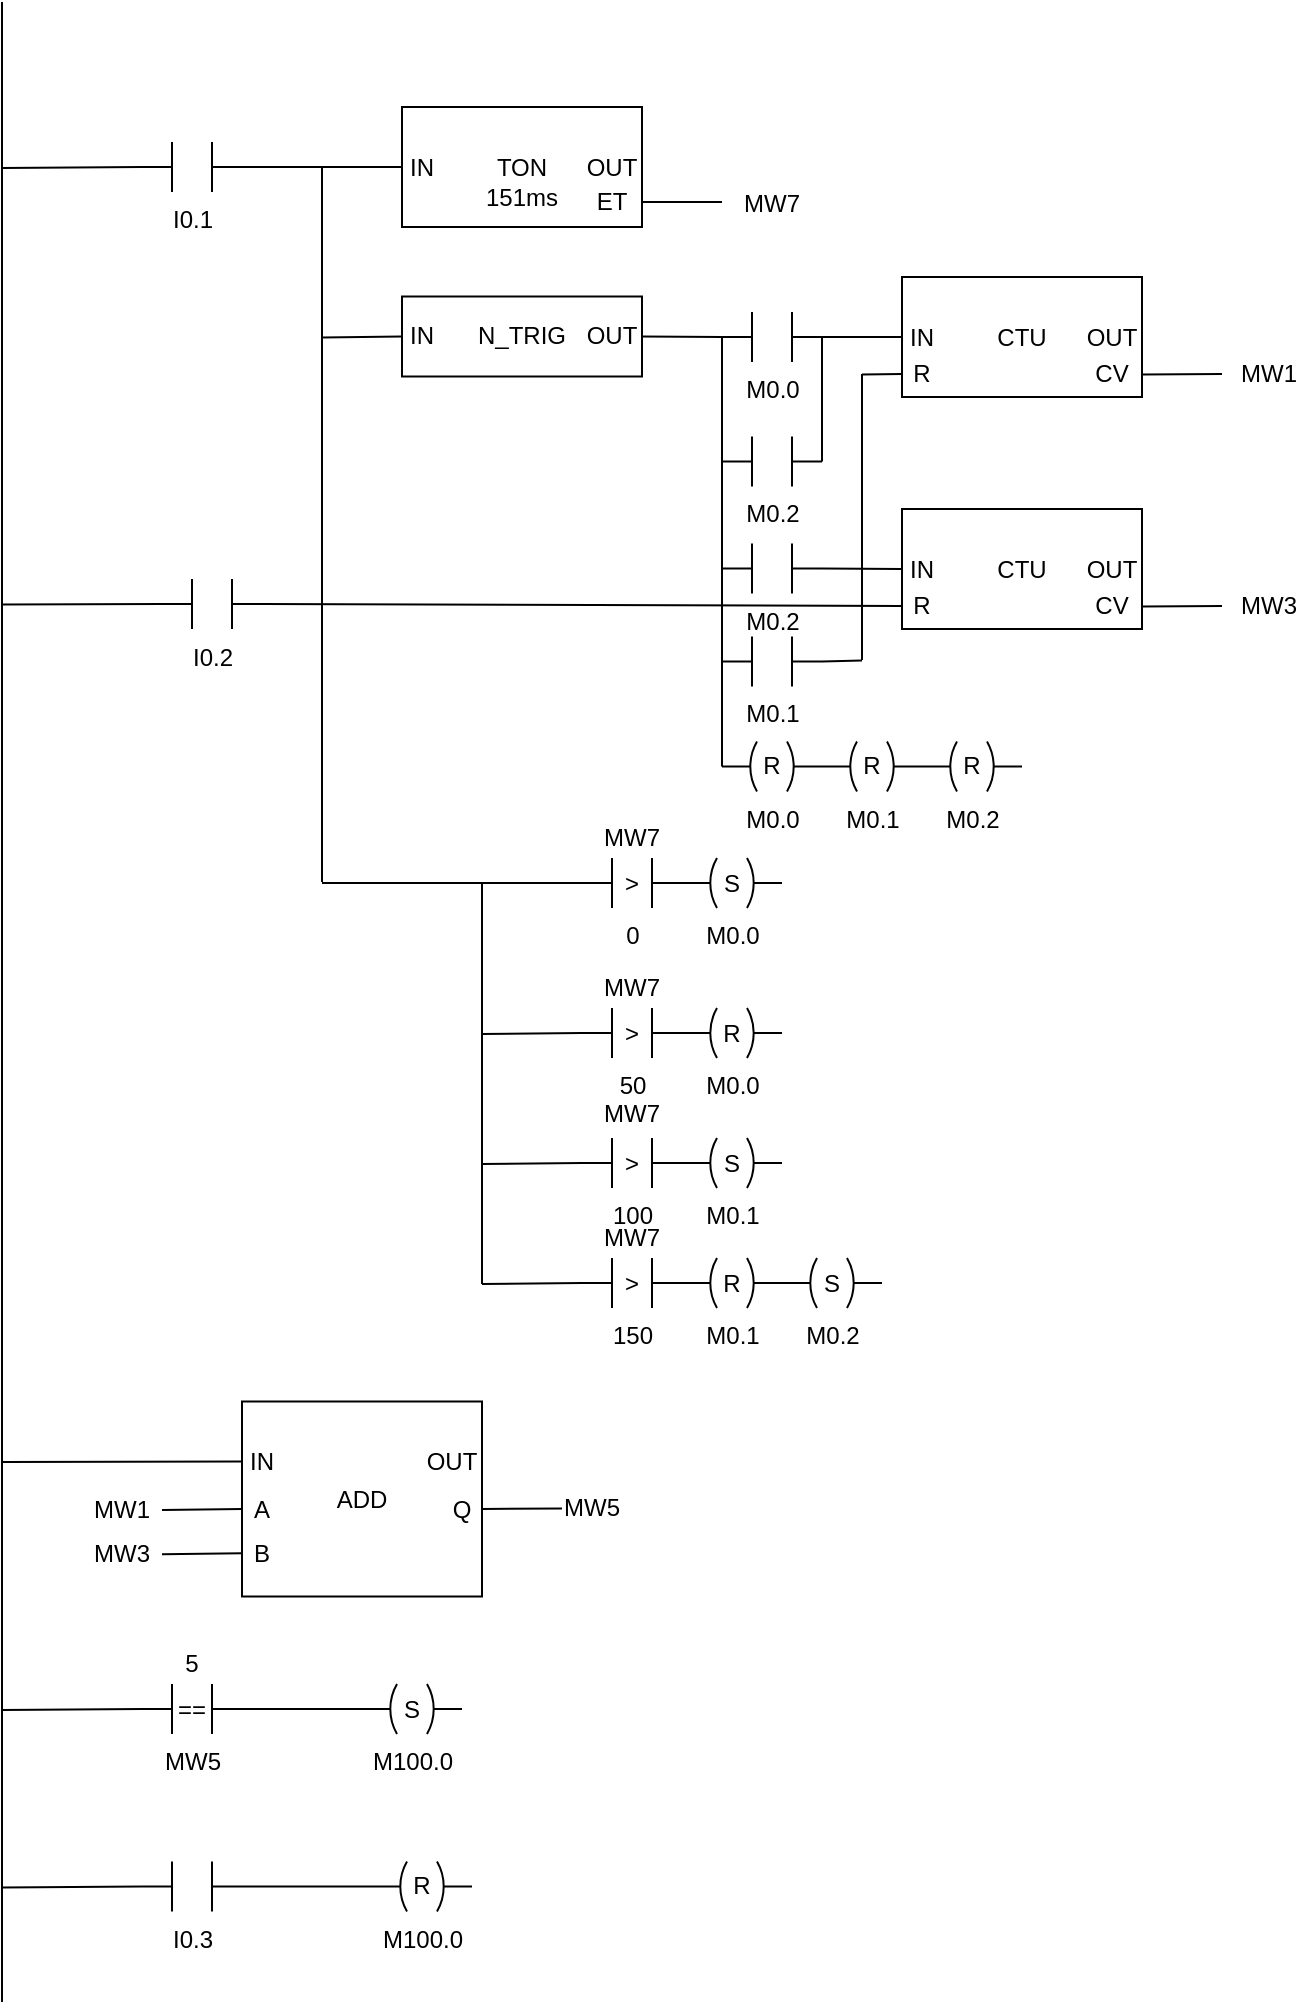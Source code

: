 <mxfile version="19.0.1" type="device"><diagram id="ELO8dMj0glCoGRDORuqc" name="Page-1"><mxGraphModel dx="465" dy="237" grid="1" gridSize="10" guides="1" tooltips="1" connect="1" arrows="1" fold="1" page="1" pageScale="1" pageWidth="827" pageHeight="1169" math="0" shadow="0"><root><mxCell id="0"/><mxCell id="1" parent="0"/><mxCell id="GnhVUgOQ5noontonTok2-1" value="" style="endArrow=none;html=1;rounded=0;" parent="1" edge="1"><mxGeometry width="50" height="50" relative="1" as="geometry"><mxPoint x="80" y="1040" as="sourcePoint"/><mxPoint x="80" y="40" as="targetPoint"/></mxGeometry></mxCell><mxCell id="GnhVUgOQ5noontonTok2-4" value="I0.1" style="pointerEvents=1;verticalLabelPosition=bottom;shadow=0;dashed=0;align=center;html=1;verticalAlign=top;shape=mxgraph.electrical.plc_ladder.contact;" parent="1" vertex="1"><mxGeometry x="150" y="110" width="50" height="25" as="geometry"/></mxCell><mxCell id="GnhVUgOQ5noontonTok2-5" value="" style="endArrow=none;html=1;rounded=0;exitX=0;exitY=0.5;exitDx=0;exitDy=0;exitPerimeter=0;" parent="1" source="GnhVUgOQ5noontonTok2-4" edge="1"><mxGeometry width="50" height="50" relative="1" as="geometry"><mxPoint x="160" y="220" as="sourcePoint"/><mxPoint x="80" y="123" as="targetPoint"/></mxGeometry></mxCell><mxCell id="GnhVUgOQ5noontonTok2-6" value="&lt;br&gt;TON&lt;br&gt;151ms" style="rounded=0;whiteSpace=wrap;html=1;" parent="1" vertex="1"><mxGeometry x="280" y="92.5" width="120" height="60" as="geometry"/></mxCell><mxCell id="GnhVUgOQ5noontonTok2-7" value="IN" style="text;html=1;strokeColor=none;fillColor=none;align=center;verticalAlign=middle;whiteSpace=wrap;rounded=0;" parent="1" vertex="1"><mxGeometry x="280" y="107.5" width="20" height="30" as="geometry"/></mxCell><mxCell id="GnhVUgOQ5noontonTok2-8" value="OUT" style="text;html=1;strokeColor=none;fillColor=none;align=center;verticalAlign=middle;whiteSpace=wrap;rounded=0;" parent="1" vertex="1"><mxGeometry x="370" y="113.75" width="30" height="17.5" as="geometry"/></mxCell><mxCell id="GnhVUgOQ5noontonTok2-9" value="" style="endArrow=none;html=1;rounded=0;exitX=1;exitY=0.5;exitDx=0;exitDy=0;exitPerimeter=0;entryX=0;entryY=0.5;entryDx=0;entryDy=0;" parent="1" source="GnhVUgOQ5noontonTok2-4" target="GnhVUgOQ5noontonTok2-7" edge="1"><mxGeometry width="50" height="50" relative="1" as="geometry"><mxPoint x="200" y="230" as="sourcePoint"/><mxPoint x="250" y="180" as="targetPoint"/></mxGeometry></mxCell><mxCell id="GnhVUgOQ5noontonTok2-15" value="" style="endArrow=none;html=1;rounded=0;entryX=0;entryY=0.5;entryDx=0;entryDy=0;" parent="1" target="GnhVUgOQ5noontonTok2-155" edge="1"><mxGeometry width="50" height="50" relative="1" as="geometry"><mxPoint x="240" y="207.75" as="sourcePoint"/><mxPoint x="270" y="207.25" as="targetPoint"/></mxGeometry></mxCell><mxCell id="GnhVUgOQ5noontonTok2-36" value="" style="endArrow=none;html=1;rounded=0;" parent="1" edge="1"><mxGeometry width="50" height="50" relative="1" as="geometry"><mxPoint x="240" y="480" as="sourcePoint"/><mxPoint x="240" y="122" as="targetPoint"/></mxGeometry></mxCell><mxCell id="GnhVUgOQ5noontonTok2-40" value="MW5" style="pointerEvents=1;verticalLabelPosition=bottom;shadow=0;dashed=0;align=center;html=1;verticalAlign=top;shape=mxgraph.electrical.plc_ladder.contact;" parent="1" vertex="1"><mxGeometry x="150" y="881" width="50" height="25" as="geometry"/></mxCell><mxCell id="GnhVUgOQ5noontonTok2-41" value="" style="endArrow=none;html=1;rounded=0;entryX=0;entryY=0.5;entryDx=0;entryDy=0;entryPerimeter=0;" parent="1" target="GnhVUgOQ5noontonTok2-40" edge="1"><mxGeometry width="50" height="50" relative="1" as="geometry"><mxPoint x="80" y="894" as="sourcePoint"/><mxPoint x="160" y="931" as="targetPoint"/></mxGeometry></mxCell><mxCell id="GnhVUgOQ5noontonTok2-42" value="==" style="text;html=1;strokeColor=none;fillColor=none;align=center;verticalAlign=middle;whiteSpace=wrap;rounded=0;" parent="1" vertex="1"><mxGeometry x="170" y="891" width="10" height="5" as="geometry"/></mxCell><mxCell id="GnhVUgOQ5noontonTok2-43" value="5" style="text;html=1;strokeColor=none;fillColor=none;align=center;verticalAlign=middle;whiteSpace=wrap;rounded=0;" parent="1" vertex="1"><mxGeometry x="170" y="861" width="10" height="20" as="geometry"/></mxCell><mxCell id="GnhVUgOQ5noontonTok2-44" value="M100.0" style="pointerEvents=1;verticalLabelPosition=bottom;shadow=0;dashed=0;align=center;html=1;verticalAlign=top;shape=mxgraph.electrical.plc_ladder.output_1;" parent="1" vertex="1"><mxGeometry x="260" y="881" width="50" height="25" as="geometry"/></mxCell><mxCell id="GnhVUgOQ5noontonTok2-45" value="S" style="text;html=1;strokeColor=none;fillColor=none;align=center;verticalAlign=middle;whiteSpace=wrap;rounded=0;" parent="1" vertex="1"><mxGeometry x="280" y="878.5" width="10" height="30" as="geometry"/></mxCell><mxCell id="GnhVUgOQ5noontonTok2-46" value="" style="endArrow=none;html=1;rounded=0;exitX=1;exitY=0.5;exitDx=0;exitDy=0;exitPerimeter=0;entryX=0;entryY=0.5;entryDx=0;entryDy=0;entryPerimeter=0;" parent="1" source="GnhVUgOQ5noontonTok2-40" target="GnhVUgOQ5noontonTok2-44" edge="1"><mxGeometry width="50" height="50" relative="1" as="geometry"><mxPoint x="210" y="891" as="sourcePoint"/><mxPoint x="260" y="841" as="targetPoint"/></mxGeometry></mxCell><mxCell id="GnhVUgOQ5noontonTok2-77" value="CTU" style="rounded=0;whiteSpace=wrap;html=1;" parent="1" vertex="1"><mxGeometry x="530" y="177.5" width="120" height="60" as="geometry"/></mxCell><mxCell id="GnhVUgOQ5noontonTok2-78" value="IN" style="text;html=1;strokeColor=none;fillColor=none;align=center;verticalAlign=middle;whiteSpace=wrap;rounded=0;" parent="1" vertex="1"><mxGeometry x="530" y="201.25" width="20" height="12.5" as="geometry"/></mxCell><mxCell id="GnhVUgOQ5noontonTok2-79" value="OUT" style="text;html=1;strokeColor=none;fillColor=none;align=center;verticalAlign=middle;whiteSpace=wrap;rounded=0;" parent="1" vertex="1"><mxGeometry x="620" y="201.25" width="30" height="12.5" as="geometry"/></mxCell><mxCell id="GnhVUgOQ5noontonTok2-80" value="CV" style="text;html=1;strokeColor=none;fillColor=none;align=center;verticalAlign=middle;whiteSpace=wrap;rounded=0;" parent="1" vertex="1"><mxGeometry x="620" y="220" width="30" height="12.5" as="geometry"/></mxCell><mxCell id="GnhVUgOQ5noontonTok2-81" value="" style="endArrow=none;html=1;rounded=0;exitX=1;exitY=0.5;exitDx=0;exitDy=0;" parent="1" source="GnhVUgOQ5noontonTok2-80" edge="1"><mxGeometry width="50" height="50" relative="1" as="geometry"><mxPoint x="660" y="295" as="sourcePoint"/><mxPoint x="690" y="226" as="targetPoint"/></mxGeometry></mxCell><mxCell id="GnhVUgOQ5noontonTok2-82" value="MW1" style="text;html=1;strokeColor=none;fillColor=none;align=center;verticalAlign=middle;whiteSpace=wrap;rounded=0;" parent="1" vertex="1"><mxGeometry x="697" y="220.25" width="33" height="12" as="geometry"/></mxCell><mxCell id="GnhVUgOQ5noontonTok2-83" value="R" style="text;html=1;strokeColor=none;fillColor=none;align=center;verticalAlign=middle;whiteSpace=wrap;rounded=0;" parent="1" vertex="1"><mxGeometry x="530" y="219.75" width="20" height="12.5" as="geometry"/></mxCell><mxCell id="GnhVUgOQ5noontonTok2-115" value="CTU" style="rounded=0;whiteSpace=wrap;html=1;" parent="1" vertex="1"><mxGeometry x="530" y="293.5" width="120" height="60" as="geometry"/></mxCell><mxCell id="GnhVUgOQ5noontonTok2-116" value="IN" style="text;html=1;strokeColor=none;fillColor=none;align=center;verticalAlign=middle;whiteSpace=wrap;rounded=0;" parent="1" vertex="1"><mxGeometry x="530" y="317.25" width="20" height="12.5" as="geometry"/></mxCell><mxCell id="GnhVUgOQ5noontonTok2-117" value="OUT" style="text;html=1;strokeColor=none;fillColor=none;align=center;verticalAlign=middle;whiteSpace=wrap;rounded=0;" parent="1" vertex="1"><mxGeometry x="620" y="317.25" width="30" height="12.5" as="geometry"/></mxCell><mxCell id="GnhVUgOQ5noontonTok2-118" value="CV" style="text;html=1;strokeColor=none;fillColor=none;align=center;verticalAlign=middle;whiteSpace=wrap;rounded=0;" parent="1" vertex="1"><mxGeometry x="620" y="336" width="30" height="12.5" as="geometry"/></mxCell><mxCell id="GnhVUgOQ5noontonTok2-119" value="" style="endArrow=none;html=1;rounded=0;exitX=1;exitY=0.5;exitDx=0;exitDy=0;" parent="1" source="GnhVUgOQ5noontonTok2-118" edge="1"><mxGeometry width="50" height="50" relative="1" as="geometry"><mxPoint x="660" y="411" as="sourcePoint"/><mxPoint x="690" y="342" as="targetPoint"/></mxGeometry></mxCell><mxCell id="GnhVUgOQ5noontonTok2-120" value="MW3" style="text;html=1;strokeColor=none;fillColor=none;align=center;verticalAlign=middle;whiteSpace=wrap;rounded=0;" parent="1" vertex="1"><mxGeometry x="697" y="336.25" width="33" height="12" as="geometry"/></mxCell><mxCell id="GnhVUgOQ5noontonTok2-121" value="R" style="text;html=1;strokeColor=none;fillColor=none;align=center;verticalAlign=middle;whiteSpace=wrap;rounded=0;" parent="1" vertex="1"><mxGeometry x="530" y="335.75" width="20" height="12.5" as="geometry"/></mxCell><mxCell id="GnhVUgOQ5noontonTok2-128" value="ADD" style="rounded=0;whiteSpace=wrap;html=1;" parent="1" vertex="1"><mxGeometry x="200" y="739.75" width="120" height="97.5" as="geometry"/></mxCell><mxCell id="GnhVUgOQ5noontonTok2-129" value="IN" style="text;html=1;strokeColor=none;fillColor=none;align=center;verticalAlign=middle;whiteSpace=wrap;rounded=0;" parent="1" vertex="1"><mxGeometry x="200" y="754.75" width="20" height="30" as="geometry"/></mxCell><mxCell id="GnhVUgOQ5noontonTok2-130" value="OUT" style="text;html=1;strokeColor=none;fillColor=none;align=center;verticalAlign=middle;whiteSpace=wrap;rounded=0;" parent="1" vertex="1"><mxGeometry x="290" y="754.75" width="30" height="30" as="geometry"/></mxCell><mxCell id="GnhVUgOQ5noontonTok2-131" value="A" style="text;html=1;strokeColor=none;fillColor=none;align=center;verticalAlign=middle;whiteSpace=wrap;rounded=0;" parent="1" vertex="1"><mxGeometry x="200" y="784.75" width="20" height="17.5" as="geometry"/></mxCell><mxCell id="GnhVUgOQ5noontonTok2-132" value="B" style="text;html=1;strokeColor=none;fillColor=none;align=center;verticalAlign=middle;whiteSpace=wrap;rounded=0;" parent="1" vertex="1"><mxGeometry x="200" y="807.25" width="20" height="17.5" as="geometry"/></mxCell><mxCell id="GnhVUgOQ5noontonTok2-133" value="Q" style="text;html=1;strokeColor=none;fillColor=none;align=center;verticalAlign=middle;whiteSpace=wrap;rounded=0;" parent="1" vertex="1"><mxGeometry x="300" y="784.75" width="20" height="17.5" as="geometry"/></mxCell><mxCell id="GnhVUgOQ5noontonTok2-134" value="" style="endArrow=none;html=1;rounded=0;entryX=0;entryY=0.5;entryDx=0;entryDy=0;" parent="1" target="GnhVUgOQ5noontonTok2-129" edge="1"><mxGeometry width="50" height="50" relative="1" as="geometry"><mxPoint x="80" y="770" as="sourcePoint"/><mxPoint x="160" y="661" as="targetPoint"/></mxGeometry></mxCell><mxCell id="GnhVUgOQ5noontonTok2-135" value="" style="endArrow=none;html=1;rounded=0;entryX=0;entryY=0.5;entryDx=0;entryDy=0;" parent="1" target="GnhVUgOQ5noontonTok2-131" edge="1"><mxGeometry width="50" height="50" relative="1" as="geometry"><mxPoint x="160" y="794" as="sourcePoint"/><mxPoint x="160" y="791" as="targetPoint"/></mxGeometry></mxCell><mxCell id="GnhVUgOQ5noontonTok2-136" value="" style="endArrow=none;html=1;rounded=0;entryX=0;entryY=0.5;entryDx=0;entryDy=0;" parent="1" edge="1"><mxGeometry width="50" height="50" relative="1" as="geometry"><mxPoint x="160" y="816.17" as="sourcePoint"/><mxPoint x="200" y="815.67" as="targetPoint"/></mxGeometry></mxCell><mxCell id="GnhVUgOQ5noontonTok2-137" value="MW1" style="text;html=1;strokeColor=none;fillColor=none;align=center;verticalAlign=middle;whiteSpace=wrap;rounded=0;" parent="1" vertex="1"><mxGeometry x="120" y="788.5" width="40" height="10" as="geometry"/></mxCell><mxCell id="GnhVUgOQ5noontonTok2-138" value="MW3" style="text;html=1;strokeColor=none;fillColor=none;align=center;verticalAlign=middle;whiteSpace=wrap;rounded=0;" parent="1" vertex="1"><mxGeometry x="120" y="811" width="40" height="10" as="geometry"/></mxCell><mxCell id="GnhVUgOQ5noontonTok2-139" value="" style="endArrow=none;html=1;rounded=0;exitX=1;exitY=0.5;exitDx=0;exitDy=0;entryX=0;entryY=0.5;entryDx=0;entryDy=0;" parent="1" source="GnhVUgOQ5noontonTok2-133" target="GnhVUgOQ5noontonTok2-140" edge="1"><mxGeometry width="50" height="50" relative="1" as="geometry"><mxPoint x="360" y="831" as="sourcePoint"/><mxPoint x="360" y="791" as="targetPoint"/></mxGeometry></mxCell><mxCell id="GnhVUgOQ5noontonTok2-140" value="MW5" style="text;html=1;strokeColor=none;fillColor=none;align=center;verticalAlign=middle;whiteSpace=wrap;rounded=0;" parent="1" vertex="1"><mxGeometry x="360" y="784.25" width="30" height="18" as="geometry"/></mxCell><mxCell id="GnhVUgOQ5noontonTok2-143" value="I0.2" style="pointerEvents=1;verticalLabelPosition=bottom;shadow=0;dashed=0;align=center;html=1;verticalAlign=top;shape=mxgraph.electrical.plc_ladder.contact;" parent="1" vertex="1"><mxGeometry x="160" y="328.5" width="50" height="25" as="geometry"/></mxCell><mxCell id="GnhVUgOQ5noontonTok2-144" value="" style="endArrow=none;html=1;rounded=0;entryX=0;entryY=0.5;entryDx=0;entryDy=0;entryPerimeter=0;" parent="1" target="GnhVUgOQ5noontonTok2-143" edge="1"><mxGeometry width="50" height="50" relative="1" as="geometry"><mxPoint x="80" y="341.25" as="sourcePoint"/><mxPoint x="190" y="233.5" as="targetPoint"/></mxGeometry></mxCell><mxCell id="GnhVUgOQ5noontonTok2-146" value="I0.3" style="pointerEvents=1;verticalLabelPosition=bottom;shadow=0;dashed=0;align=center;html=1;verticalAlign=top;shape=mxgraph.electrical.plc_ladder.contact;" parent="1" vertex="1"><mxGeometry x="150" y="969.75" width="50" height="25" as="geometry"/></mxCell><mxCell id="GnhVUgOQ5noontonTok2-147" value="" style="endArrow=none;html=1;rounded=0;entryX=0;entryY=0.5;entryDx=0;entryDy=0;entryPerimeter=0;" parent="1" target="GnhVUgOQ5noontonTok2-146" edge="1"><mxGeometry width="50" height="50" relative="1" as="geometry"><mxPoint x="80" y="982.75" as="sourcePoint"/><mxPoint x="150" y="929.75" as="targetPoint"/></mxGeometry></mxCell><mxCell id="GnhVUgOQ5noontonTok2-148" value="M100.0" style="pointerEvents=1;verticalLabelPosition=bottom;shadow=0;dashed=0;align=center;html=1;verticalAlign=top;shape=mxgraph.electrical.plc_ladder.output_1;" parent="1" vertex="1"><mxGeometry x="265" y="969.75" width="50" height="25" as="geometry"/></mxCell><mxCell id="GnhVUgOQ5noontonTok2-149" value="R" style="text;html=1;strokeColor=none;fillColor=none;align=center;verticalAlign=middle;whiteSpace=wrap;rounded=0;" parent="1" vertex="1"><mxGeometry x="285" y="967.25" width="10" height="30" as="geometry"/></mxCell><mxCell id="GnhVUgOQ5noontonTok2-150" value="" style="endArrow=none;html=1;rounded=0;exitX=1;exitY=0.5;exitDx=0;exitDy=0;exitPerimeter=0;entryX=0;entryY=0.5;entryDx=0;entryDy=0;entryPerimeter=0;" parent="1" source="GnhVUgOQ5noontonTok2-146" target="GnhVUgOQ5noontonTok2-148" edge="1"><mxGeometry width="50" height="50" relative="1" as="geometry"><mxPoint x="205" y="981.96" as="sourcePoint"/><mxPoint x="265" y="981.96" as="targetPoint"/></mxGeometry></mxCell><mxCell id="GnhVUgOQ5noontonTok2-151" value="ET" style="text;html=1;strokeColor=none;fillColor=none;align=center;verticalAlign=middle;whiteSpace=wrap;rounded=0;" parent="1" vertex="1"><mxGeometry x="370" y="131.25" width="30" height="17.5" as="geometry"/></mxCell><mxCell id="GnhVUgOQ5noontonTok2-152" value="" style="endArrow=none;html=1;rounded=0;exitX=1;exitY=0.5;exitDx=0;exitDy=0;" parent="1" source="GnhVUgOQ5noontonTok2-151" edge="1"><mxGeometry width="50" height="50" relative="1" as="geometry"><mxPoint x="450" y="140" as="sourcePoint"/><mxPoint x="440" y="140" as="targetPoint"/></mxGeometry></mxCell><mxCell id="GnhVUgOQ5noontonTok2-153" value="MW7" style="text;html=1;strokeColor=none;fillColor=none;align=center;verticalAlign=middle;whiteSpace=wrap;rounded=0;" parent="1" vertex="1"><mxGeometry x="450" y="135" width="30" height="12" as="geometry"/></mxCell><mxCell id="GnhVUgOQ5noontonTok2-154" value="N_TRIG" style="rounded=0;whiteSpace=wrap;html=1;" parent="1" vertex="1"><mxGeometry x="280" y="187.25" width="120" height="40" as="geometry"/></mxCell><mxCell id="GnhVUgOQ5noontonTok2-155" value="IN" style="text;html=1;strokeColor=none;fillColor=none;align=center;verticalAlign=middle;whiteSpace=wrap;rounded=0;" parent="1" vertex="1"><mxGeometry x="280" y="192.25" width="20" height="30" as="geometry"/></mxCell><mxCell id="GnhVUgOQ5noontonTok2-156" value="OUT" style="text;html=1;strokeColor=none;fillColor=none;align=center;verticalAlign=middle;whiteSpace=wrap;rounded=0;" parent="1" vertex="1"><mxGeometry x="370" y="198.5" width="30" height="17.5" as="geometry"/></mxCell><mxCell id="GnhVUgOQ5noontonTok2-208" value="M0.0" style="pointerEvents=1;verticalLabelPosition=bottom;shadow=0;dashed=0;align=center;html=1;verticalAlign=top;shape=mxgraph.electrical.plc_ladder.contact;" parent="1" vertex="1"><mxGeometry x="440" y="195" width="50" height="25" as="geometry"/></mxCell><mxCell id="GnhVUgOQ5noontonTok2-209" value="" style="endArrow=none;html=1;rounded=0;entryX=0;entryY=0.5;entryDx=0;entryDy=0;entryPerimeter=0;exitX=1;exitY=0.5;exitDx=0;exitDy=0;" parent="1" source="GnhVUgOQ5noontonTok2-154" target="GnhVUgOQ5noontonTok2-208" edge="1"><mxGeometry width="50" height="50" relative="1" as="geometry"><mxPoint x="370" y="157.25" as="sourcePoint"/><mxPoint x="420" y="107.25" as="targetPoint"/></mxGeometry></mxCell><mxCell id="GnhVUgOQ5noontonTok2-210" value="" style="endArrow=none;html=1;rounded=0;exitX=1;exitY=0.5;exitDx=0;exitDy=0;exitPerimeter=0;entryX=0;entryY=0.5;entryDx=0;entryDy=0;" parent="1" source="GnhVUgOQ5noontonTok2-208" target="GnhVUgOQ5noontonTok2-78" edge="1"><mxGeometry width="50" height="50" relative="1" as="geometry"><mxPoint x="510" y="227.25" as="sourcePoint"/><mxPoint x="560" y="177.25" as="targetPoint"/></mxGeometry></mxCell><mxCell id="GnhVUgOQ5noontonTok2-211" value="" style="endArrow=none;html=1;rounded=0;entryX=0;entryY=0.5;entryDx=0;entryDy=0;entryPerimeter=0;exitX=0;exitY=0.5;exitDx=0;exitDy=0;exitPerimeter=0;" parent="1" source="GnhVUgOQ5noontonTok2-229" target="GnhVUgOQ5noontonTok2-208" edge="1"><mxGeometry width="50" height="50" relative="1" as="geometry"><mxPoint x="440" y="457.25" as="sourcePoint"/><mxPoint x="470" y="307.25" as="targetPoint"/></mxGeometry></mxCell><mxCell id="GnhVUgOQ5noontonTok2-212" value="M0.2" style="pointerEvents=1;verticalLabelPosition=bottom;shadow=0;dashed=0;align=center;html=1;verticalAlign=top;shape=mxgraph.electrical.plc_ladder.contact;" parent="1" vertex="1"><mxGeometry x="440" y="310.75" width="50" height="25" as="geometry"/></mxCell><mxCell id="GnhVUgOQ5noontonTok2-213" value="" style="endArrow=none;html=1;rounded=0;entryX=0;entryY=0.5;entryDx=0;entryDy=0;exitX=1;exitY=0.5;exitDx=0;exitDy=0;exitPerimeter=0;" parent="1" source="GnhVUgOQ5noontonTok2-212" target="GnhVUgOQ5noontonTok2-116" edge="1"><mxGeometry width="50" height="50" relative="1" as="geometry"><mxPoint x="480" y="423.5" as="sourcePoint"/><mxPoint x="530" y="373.5" as="targetPoint"/></mxGeometry></mxCell><mxCell id="GnhVUgOQ5noontonTok2-214" value="M0.1" style="pointerEvents=1;verticalLabelPosition=bottom;shadow=0;dashed=0;align=center;html=1;verticalAlign=top;shape=mxgraph.electrical.plc_ladder.contact;" parent="1" vertex="1"><mxGeometry x="440" y="357.25" width="50" height="25" as="geometry"/></mxCell><mxCell id="GnhVUgOQ5noontonTok2-215" value="" style="endArrow=none;html=1;rounded=0;entryX=0;entryY=0.5;entryDx=0;entryDy=0;" parent="1" target="GnhVUgOQ5noontonTok2-83" edge="1"><mxGeometry width="50" height="50" relative="1" as="geometry"><mxPoint x="510" y="226.25" as="sourcePoint"/><mxPoint x="440" y="127.25" as="targetPoint"/></mxGeometry></mxCell><mxCell id="GnhVUgOQ5noontonTok2-219" value="" style="endArrow=none;html=1;rounded=0;" parent="1" edge="1"><mxGeometry width="50" height="50" relative="1" as="geometry"><mxPoint x="510" y="369" as="sourcePoint"/><mxPoint x="510" y="226" as="targetPoint"/></mxGeometry></mxCell><mxCell id="GnhVUgOQ5noontonTok2-221" value="" style="endArrow=none;html=1;rounded=0;exitX=1;exitY=0.5;exitDx=0;exitDy=0;exitPerimeter=0;" parent="1" source="GnhVUgOQ5noontonTok2-214" edge="1"><mxGeometry width="50" height="50" relative="1" as="geometry"><mxPoint x="520" y="417.25" as="sourcePoint"/><mxPoint x="510" y="369.25" as="targetPoint"/></mxGeometry></mxCell><mxCell id="GnhVUgOQ5noontonTok2-227" value="" style="endArrow=none;html=1;rounded=0;exitX=1;exitY=0.5;exitDx=0;exitDy=0;exitPerimeter=0;entryX=0;entryY=0.5;entryDx=0;entryDy=0;" parent="1" source="GnhVUgOQ5noontonTok2-143" target="GnhVUgOQ5noontonTok2-121" edge="1"><mxGeometry width="50" height="50" relative="1" as="geometry"><mxPoint x="320" y="347.25" as="sourcePoint"/><mxPoint x="510" y="307.25" as="targetPoint"/></mxGeometry></mxCell><mxCell id="GnhVUgOQ5noontonTok2-229" value="M0.0&lt;br&gt;" style="pointerEvents=1;verticalLabelPosition=bottom;shadow=0;dashed=0;align=center;html=1;verticalAlign=top;shape=mxgraph.electrical.plc_ladder.output_1;" parent="1" vertex="1"><mxGeometry x="440" y="409.75" width="50" height="25" as="geometry"/></mxCell><mxCell id="GnhVUgOQ5noontonTok2-230" value="R" style="text;html=1;strokeColor=none;fillColor=none;align=center;verticalAlign=middle;whiteSpace=wrap;rounded=0;" parent="1" vertex="1"><mxGeometry x="460" y="407.25" width="10" height="30" as="geometry"/></mxCell><mxCell id="GnhVUgOQ5noontonTok2-231" value="M0.1" style="pointerEvents=1;verticalLabelPosition=bottom;shadow=0;dashed=0;align=center;html=1;verticalAlign=top;shape=mxgraph.electrical.plc_ladder.output_1;" parent="1" vertex="1"><mxGeometry x="490" y="409.75" width="50" height="25" as="geometry"/></mxCell><mxCell id="GnhVUgOQ5noontonTok2-232" value="R" style="text;html=1;strokeColor=none;fillColor=none;align=center;verticalAlign=middle;whiteSpace=wrap;rounded=0;" parent="1" vertex="1"><mxGeometry x="510" y="407.25" width="10" height="30" as="geometry"/></mxCell><mxCell id="GnhVUgOQ5noontonTok2-233" value="M0.2" style="pointerEvents=1;verticalLabelPosition=bottom;shadow=0;dashed=0;align=center;html=1;verticalAlign=top;shape=mxgraph.electrical.plc_ladder.output_1;" parent="1" vertex="1"><mxGeometry x="540" y="409.75" width="50" height="25" as="geometry"/></mxCell><mxCell id="GnhVUgOQ5noontonTok2-234" value="R" style="text;html=1;strokeColor=none;fillColor=none;align=center;verticalAlign=middle;whiteSpace=wrap;rounded=0;" parent="1" vertex="1"><mxGeometry x="560" y="407.25" width="10" height="30" as="geometry"/></mxCell><mxCell id="diYM9FCfnuvy-JaTvR1c-2" value="M0.2" style="pointerEvents=1;verticalLabelPosition=bottom;shadow=0;dashed=0;align=center;html=1;verticalAlign=top;shape=mxgraph.electrical.plc_ladder.contact;" vertex="1" parent="1"><mxGeometry x="440" y="257.25" width="50" height="25" as="geometry"/></mxCell><mxCell id="diYM9FCfnuvy-JaTvR1c-3" value="" style="endArrow=none;html=1;rounded=0;entryX=1;entryY=0.5;entryDx=0;entryDy=0;entryPerimeter=0;exitX=1;exitY=0.5;exitDx=0;exitDy=0;exitPerimeter=0;" edge="1" parent="1" source="diYM9FCfnuvy-JaTvR1c-2" target="GnhVUgOQ5noontonTok2-208"><mxGeometry width="50" height="50" relative="1" as="geometry"><mxPoint x="420" y="167.25" as="sourcePoint"/><mxPoint x="470" y="117.25" as="targetPoint"/></mxGeometry></mxCell><mxCell id="diYM9FCfnuvy-JaTvR1c-4" value="" style="endArrow=none;html=1;rounded=0;exitX=1;exitY=0.5;exitDx=0;exitDy=0;entryX=0;entryY=0.5;entryDx=0;entryDy=0;entryPerimeter=0;" edge="1" parent="1" target="diYM9FCfnuvy-JaTvR1c-5"><mxGeometry width="50" height="50" relative="1" as="geometry"><mxPoint x="240" y="480.5" as="sourcePoint"/><mxPoint x="370" y="481" as="targetPoint"/></mxGeometry></mxCell><mxCell id="diYM9FCfnuvy-JaTvR1c-5" value="0" style="pointerEvents=1;verticalLabelPosition=bottom;shadow=0;dashed=0;align=center;html=1;verticalAlign=top;shape=mxgraph.electrical.plc_ladder.contact;" vertex="1" parent="1"><mxGeometry x="370" y="468" width="50" height="25" as="geometry"/></mxCell><mxCell id="diYM9FCfnuvy-JaTvR1c-6" value="&amp;gt;" style="text;html=1;strokeColor=none;fillColor=none;align=center;verticalAlign=middle;whiteSpace=wrap;rounded=0;" vertex="1" parent="1"><mxGeometry x="390" y="478" width="10" height="5" as="geometry"/></mxCell><mxCell id="diYM9FCfnuvy-JaTvR1c-7" value="MW7" style="text;html=1;strokeColor=none;fillColor=none;align=center;verticalAlign=middle;whiteSpace=wrap;rounded=0;" vertex="1" parent="1"><mxGeometry x="390" y="448" width="10" height="20" as="geometry"/></mxCell><mxCell id="diYM9FCfnuvy-JaTvR1c-8" value="M0.0" style="pointerEvents=1;verticalLabelPosition=bottom;shadow=0;dashed=0;align=center;html=1;verticalAlign=top;shape=mxgraph.electrical.plc_ladder.output_1;" vertex="1" parent="1"><mxGeometry x="420" y="468" width="50" height="25" as="geometry"/></mxCell><mxCell id="diYM9FCfnuvy-JaTvR1c-9" value="S" style="text;html=1;strokeColor=none;fillColor=none;align=center;verticalAlign=middle;whiteSpace=wrap;rounded=0;" vertex="1" parent="1"><mxGeometry x="440" y="465.5" width="10" height="30" as="geometry"/></mxCell><mxCell id="diYM9FCfnuvy-JaTvR1c-10" value="" style="endArrow=none;html=1;rounded=0;" edge="1" parent="1"><mxGeometry width="50" height="50" relative="1" as="geometry"><mxPoint x="320" y="681" as="sourcePoint"/><mxPoint x="320" y="481" as="targetPoint"/></mxGeometry></mxCell><mxCell id="diYM9FCfnuvy-JaTvR1c-11" value="50" style="pointerEvents=1;verticalLabelPosition=bottom;shadow=0;dashed=0;align=center;html=1;verticalAlign=top;shape=mxgraph.electrical.plc_ladder.contact;" vertex="1" parent="1"><mxGeometry x="370" y="543" width="50" height="25" as="geometry"/></mxCell><mxCell id="diYM9FCfnuvy-JaTvR1c-12" value="&amp;gt;" style="text;html=1;strokeColor=none;fillColor=none;align=center;verticalAlign=middle;whiteSpace=wrap;rounded=0;" vertex="1" parent="1"><mxGeometry x="390" y="553" width="10" height="5" as="geometry"/></mxCell><mxCell id="diYM9FCfnuvy-JaTvR1c-13" value="MW7" style="text;html=1;strokeColor=none;fillColor=none;align=center;verticalAlign=middle;whiteSpace=wrap;rounded=0;" vertex="1" parent="1"><mxGeometry x="390" y="523" width="10" height="20" as="geometry"/></mxCell><mxCell id="diYM9FCfnuvy-JaTvR1c-14" value="" style="endArrow=none;html=1;rounded=0;entryX=0;entryY=0.5;entryDx=0;entryDy=0;entryPerimeter=0;" edge="1" parent="1" target="diYM9FCfnuvy-JaTvR1c-11"><mxGeometry width="50" height="50" relative="1" as="geometry"><mxPoint x="320" y="556" as="sourcePoint"/><mxPoint x="360" y="568" as="targetPoint"/></mxGeometry></mxCell><mxCell id="diYM9FCfnuvy-JaTvR1c-15" value="M0.0" style="pointerEvents=1;verticalLabelPosition=bottom;shadow=0;dashed=0;align=center;html=1;verticalAlign=top;shape=mxgraph.electrical.plc_ladder.output_1;" vertex="1" parent="1"><mxGeometry x="420" y="543" width="50" height="25" as="geometry"/></mxCell><mxCell id="diYM9FCfnuvy-JaTvR1c-16" value="R" style="text;html=1;strokeColor=none;fillColor=none;align=center;verticalAlign=middle;whiteSpace=wrap;rounded=0;" vertex="1" parent="1"><mxGeometry x="440" y="540.5" width="10" height="30" as="geometry"/></mxCell><mxCell id="diYM9FCfnuvy-JaTvR1c-17" value="100" style="pointerEvents=1;verticalLabelPosition=bottom;shadow=0;dashed=0;align=center;html=1;verticalAlign=top;shape=mxgraph.electrical.plc_ladder.contact;" vertex="1" parent="1"><mxGeometry x="370" y="608" width="50" height="25" as="geometry"/></mxCell><mxCell id="diYM9FCfnuvy-JaTvR1c-18" value="&amp;gt;" style="text;html=1;strokeColor=none;fillColor=none;align=center;verticalAlign=middle;whiteSpace=wrap;rounded=0;" vertex="1" parent="1"><mxGeometry x="390" y="618" width="10" height="5" as="geometry"/></mxCell><mxCell id="diYM9FCfnuvy-JaTvR1c-19" value="M0.1" style="pointerEvents=1;verticalLabelPosition=bottom;shadow=0;dashed=0;align=center;html=1;verticalAlign=top;shape=mxgraph.electrical.plc_ladder.output_1;" vertex="1" parent="1"><mxGeometry x="420" y="608" width="50" height="25" as="geometry"/></mxCell><mxCell id="diYM9FCfnuvy-JaTvR1c-20" value="S" style="text;html=1;strokeColor=none;fillColor=none;align=center;verticalAlign=middle;whiteSpace=wrap;rounded=0;" vertex="1" parent="1"><mxGeometry x="440" y="605.5" width="10" height="30" as="geometry"/></mxCell><mxCell id="diYM9FCfnuvy-JaTvR1c-21" value="" style="endArrow=none;html=1;rounded=0;entryX=0;entryY=0.5;entryDx=0;entryDy=0;entryPerimeter=0;" edge="1" parent="1" target="diYM9FCfnuvy-JaTvR1c-17"><mxGeometry width="50" height="50" relative="1" as="geometry"><mxPoint x="320" y="621" as="sourcePoint"/><mxPoint x="360" y="633" as="targetPoint"/></mxGeometry></mxCell><mxCell id="diYM9FCfnuvy-JaTvR1c-22" value="MW7" style="text;html=1;strokeColor=none;fillColor=none;align=center;verticalAlign=middle;whiteSpace=wrap;rounded=0;" vertex="1" parent="1"><mxGeometry x="390" y="585.5" width="10" height="20" as="geometry"/></mxCell><mxCell id="diYM9FCfnuvy-JaTvR1c-23" value="150" style="pointerEvents=1;verticalLabelPosition=bottom;shadow=0;dashed=0;align=center;html=1;verticalAlign=top;shape=mxgraph.electrical.plc_ladder.contact;" vertex="1" parent="1"><mxGeometry x="370" y="668" width="50" height="25" as="geometry"/></mxCell><mxCell id="diYM9FCfnuvy-JaTvR1c-24" value="MW7" style="text;html=1;strokeColor=none;fillColor=none;align=center;verticalAlign=middle;whiteSpace=wrap;rounded=0;" vertex="1" parent="1"><mxGeometry x="390" y="648" width="10" height="20" as="geometry"/></mxCell><mxCell id="diYM9FCfnuvy-JaTvR1c-25" value="" style="endArrow=none;html=1;rounded=0;entryX=0;entryY=0.5;entryDx=0;entryDy=0;entryPerimeter=0;" edge="1" parent="1" target="diYM9FCfnuvy-JaTvR1c-23"><mxGeometry width="50" height="50" relative="1" as="geometry"><mxPoint x="320" y="681" as="sourcePoint"/><mxPoint x="360" y="688" as="targetPoint"/></mxGeometry></mxCell><mxCell id="diYM9FCfnuvy-JaTvR1c-26" value="M0.1" style="pointerEvents=1;verticalLabelPosition=bottom;shadow=0;dashed=0;align=center;html=1;verticalAlign=top;shape=mxgraph.electrical.plc_ladder.output_1;" vertex="1" parent="1"><mxGeometry x="420" y="668" width="50" height="25" as="geometry"/></mxCell><mxCell id="diYM9FCfnuvy-JaTvR1c-27" value="R" style="text;html=1;strokeColor=none;fillColor=none;align=center;verticalAlign=middle;whiteSpace=wrap;rounded=0;" vertex="1" parent="1"><mxGeometry x="440" y="665.5" width="10" height="30" as="geometry"/></mxCell><mxCell id="diYM9FCfnuvy-JaTvR1c-28" value="M0.2" style="pointerEvents=1;verticalLabelPosition=bottom;shadow=0;dashed=0;align=center;html=1;verticalAlign=top;shape=mxgraph.electrical.plc_ladder.output_1;" vertex="1" parent="1"><mxGeometry x="470" y="668" width="50" height="25" as="geometry"/></mxCell><mxCell id="diYM9FCfnuvy-JaTvR1c-29" value="S" style="text;html=1;strokeColor=none;fillColor=none;align=center;verticalAlign=middle;whiteSpace=wrap;rounded=0;" vertex="1" parent="1"><mxGeometry x="490" y="665.5" width="10" height="30" as="geometry"/></mxCell><mxCell id="diYM9FCfnuvy-JaTvR1c-30" value="&amp;gt;" style="text;html=1;strokeColor=none;fillColor=none;align=center;verticalAlign=middle;whiteSpace=wrap;rounded=0;" vertex="1" parent="1"><mxGeometry x="390" y="678" width="10" height="5" as="geometry"/></mxCell></root></mxGraphModel></diagram></mxfile>